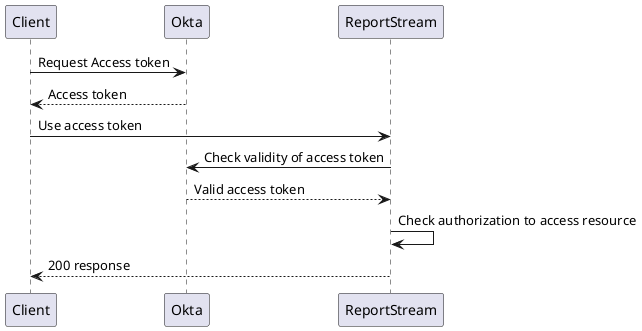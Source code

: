 @startuml
Client -> Okta: Request Access token
Okta --> Client: Access token
Client -> ReportStream: Use access token
ReportStream -> Okta: Check validity of access token
Okta --> ReportStream: Valid access token
ReportStream -> ReportStream: Check authorization to access resource
ReportStream --> Client: 200 response
@enduml